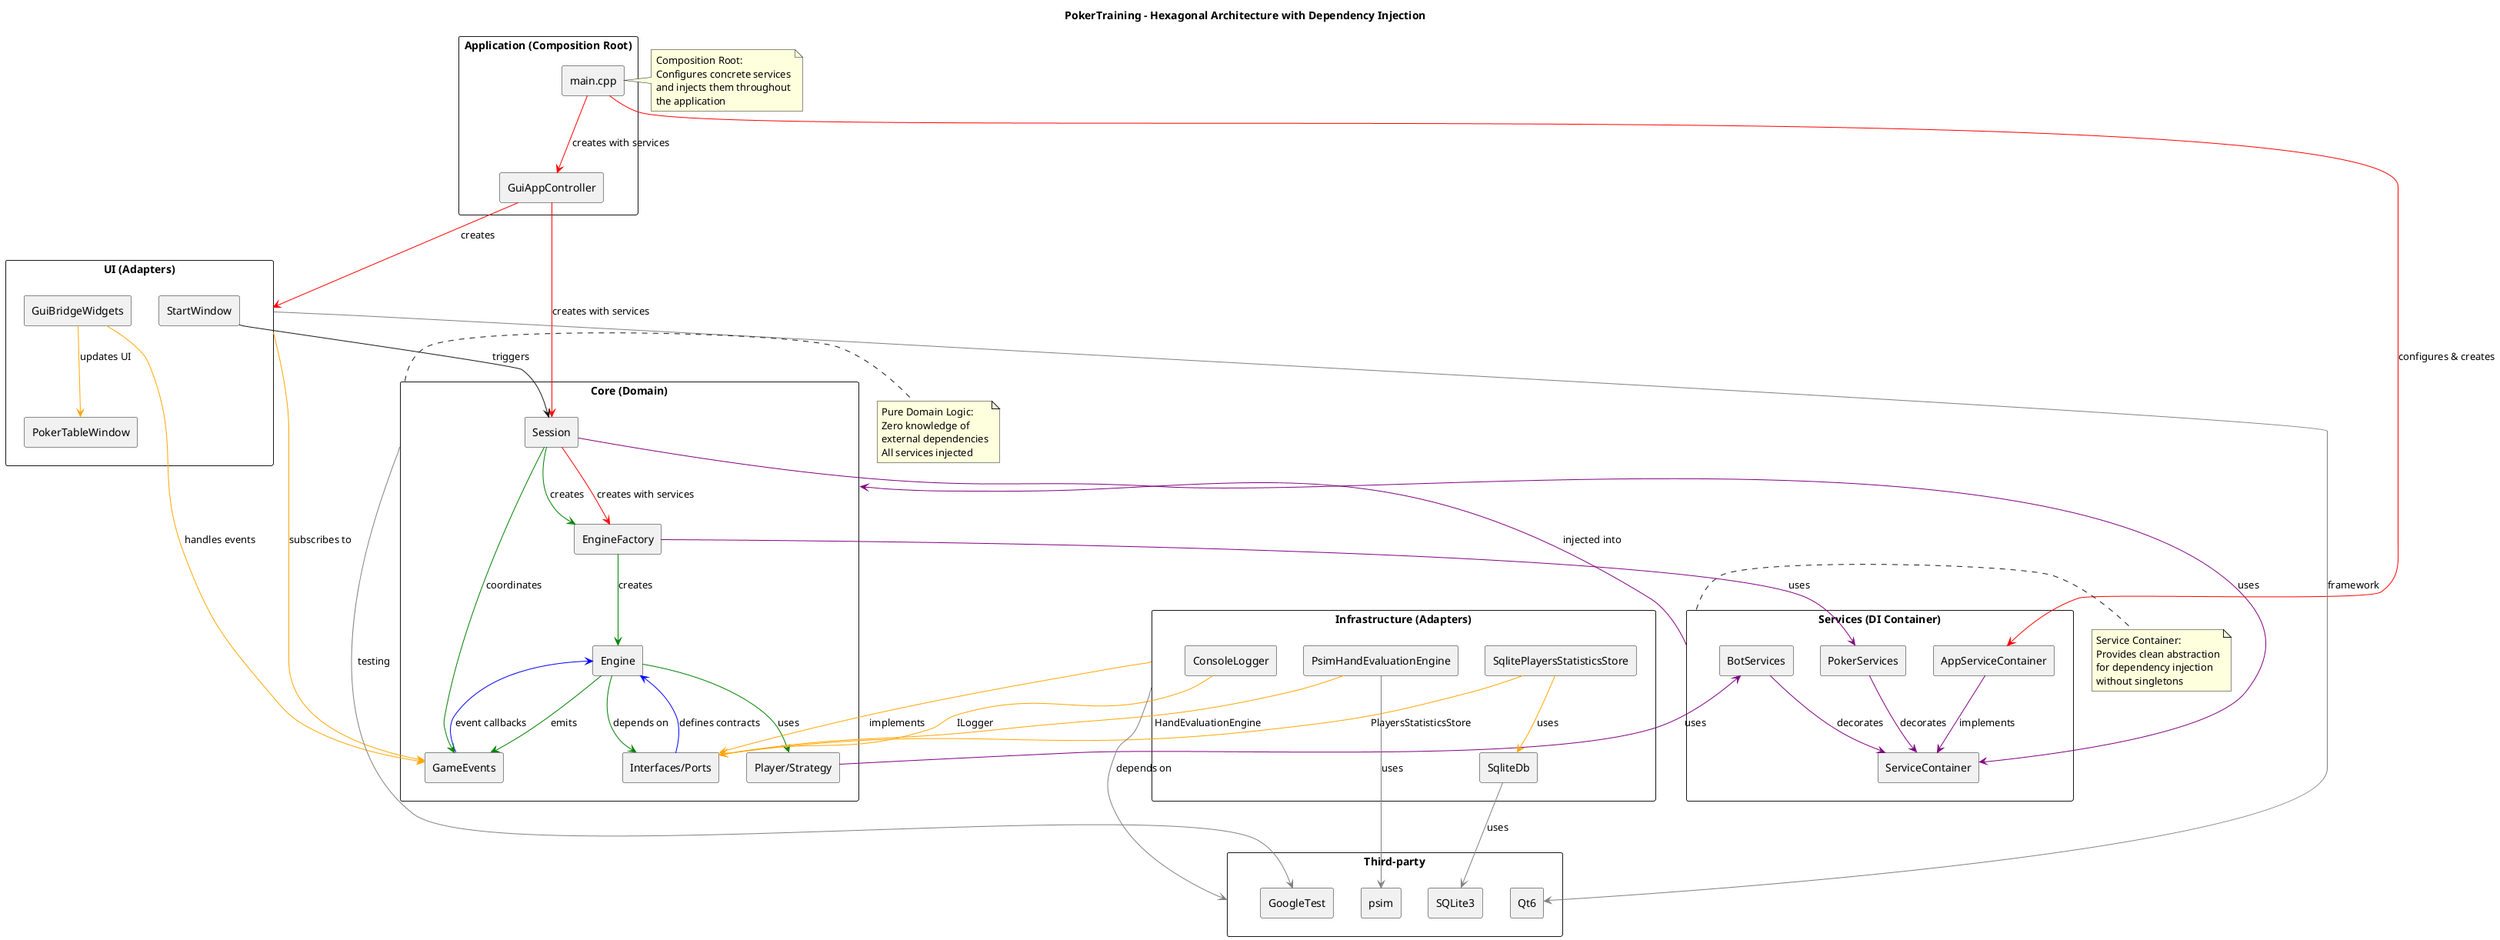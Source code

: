 @startuml
title PokerTraining – Hexagonal Architecture with Dependency Injection

skinparam packageStyle rectangle
skinparam shadowing false
skinparam componentStyle rectangle

package "Core (Domain)" as Core {
  [Engine] as Engine
  [GameEvents] as GameEvents
  [Session] as Session
  [EngineFactory] as EngineFactory
  [Player/Strategy] as PlayerStrategy
  [Interfaces/Ports] as Ports
}

package "Services (DI Container)" as Services {
  [ServiceContainer] as ServiceContainer
  [AppServiceContainer] as AppServiceContainer
  [PokerServices] as PokerServices
  [BotServices] as BotServices
}

package "Application (Composition Root)" as App {
  [main.cpp] as Main
  [GuiAppController] as GuiController
}

package "Infrastructure (Adapters)" as Infra {
  [ConsoleLogger] as ConsoleLogger
  [SqlitePlayersStatisticsStore] as SqliteStore
  [PsimHandEvaluationEngine] as PsimEngine
  [SqliteDb] as SqliteDb
}

package "UI (Adapters)" as UI {
  [StartWindow] as StartWindow
  [PokerTableWindow] as TableWindow
  [GuiBridgeWidgets] as Bridge
}

package "Third-party" as ThirdParty {
  [SQLite3] as SQLite3
  [psim] as psim
  [Qt6] as Qt6
  [GoogleTest] as GoogleTest
}

' Core Domain Relationships
Ports -[#0000FF]-> Engine : defines contracts
GameEvents -[#0000FF]-> Engine : event callbacks
Session -[#green]-> EngineFactory : creates
Session -[#green]-> GameEvents : coordinates
EngineFactory -[#green]-> Engine : creates
Engine -[#green]-> PlayerStrategy : uses
Engine -[#green]-> Ports : depends on
Engine -[#green]-> GameEvents : emits

' Service Container Relationships
Services -[#purple]-> Core : injected into
AppServiceContainer -[#purple]-> ServiceContainer : implements
PokerServices -[#purple]-> ServiceContainer : decorates
BotServices -[#purple]-> ServiceContainer : decorates
EngineFactory -[#purple]-> PokerServices : uses
Session -[#purple]-> ServiceContainer : uses
PlayerStrategy -[#purple]-> BotServices : uses

' Application Layer (Composition Root)
Main -[#red]-> AppServiceContainer : configures & creates
Main -[#red]-> GuiController : creates with services
GuiController -[#red]-> Session : creates with services
GuiController -[#red]-> UI : creates
Session -[#red]-> EngineFactory : creates with services

' Infrastructure Adapters
Infra -[#orange]-> Ports : implements
ConsoleLogger -[#orange]-> Ports : ILogger
SqliteStore -[#orange]-> Ports : PlayersStatisticsStore
PsimEngine -[#orange]-> Ports : HandEvaluationEngine
SqliteStore -[#orange]-> SqliteDb : uses

' UI Adapters
UI -[#orange]-> GameEvents : subscribes to
  StartWindow --> Session : triggers
Bridge -[#orange]-> GameEvents : handles events
Bridge -[#orange]-> TableWindow : updates UI

' Third-party Dependencies
Infra -[#gray]-> ThirdParty : depends on
SqliteDb -[#gray]-> SQLite3 : uses
PsimEngine -[#gray]-> psim : uses
UI -[#gray]-> Qt6 : framework
Core -[#gray]-> GoogleTest : testing

' Dependency Injection Flow (main architectural pattern)
note right of Main : Composition Root:\nConfigures concrete services\nand injects them throughout\nthe application
note right of Services : Service Container:\nProvides clean abstraction\nfor dependency injection\nwithout singletons
note right of Core : Pure Domain Logic:\nZero knowledge of\nexternal dependencies\nAll services injected

@enduml
